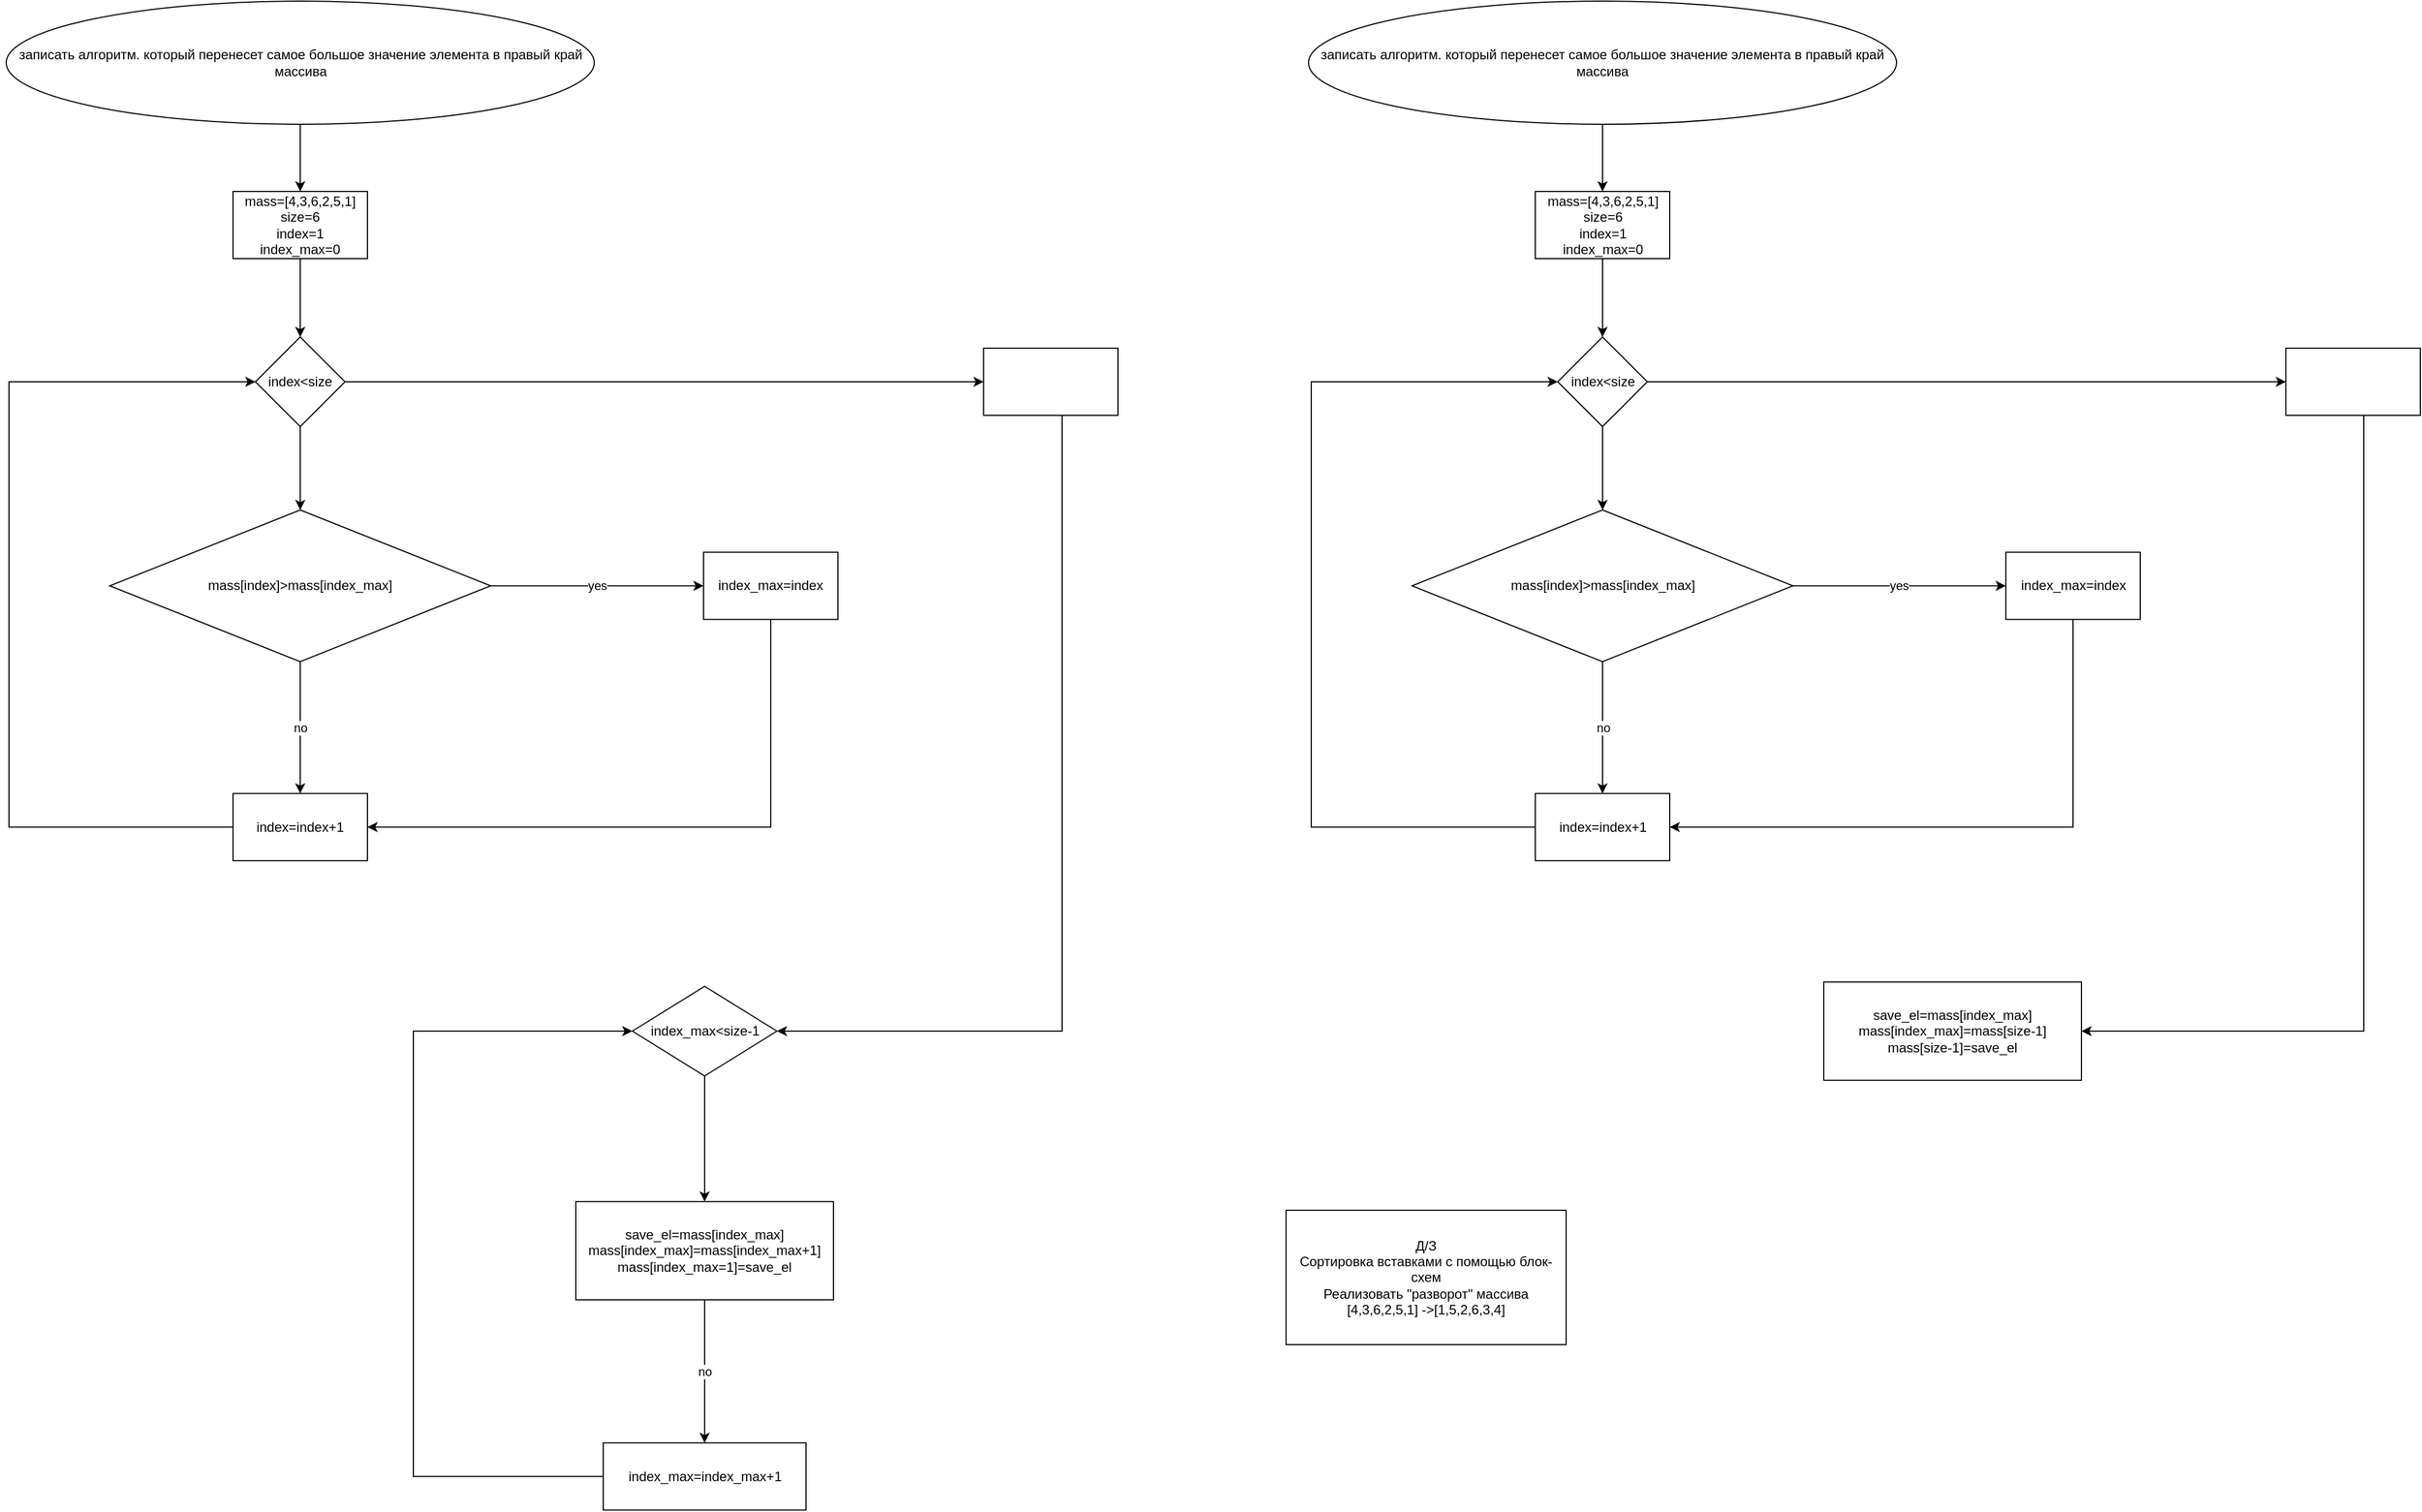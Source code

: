 <mxfile version="15.3.0" type="device"><diagram id="vUufjgDsaCX6HfYKtuJS" name="Page-1"><mxGraphModel dx="813" dy="454" grid="1" gridSize="10" guides="1" tooltips="1" connect="1" arrows="1" fold="1" page="1" pageScale="1" pageWidth="827" pageHeight="1169" math="0" shadow="0"><root><mxCell id="0"/><mxCell id="1" parent="0"/><mxCell id="dpVU3tGtfFOnB0SHXuIO-3" value="" style="edgeStyle=orthogonalEdgeStyle;rounded=0;orthogonalLoop=1;jettySize=auto;html=1;" parent="1" source="dpVU3tGtfFOnB0SHXuIO-1" target="dpVU3tGtfFOnB0SHXuIO-2" edge="1"><mxGeometry relative="1" as="geometry"/></mxCell><mxCell id="dpVU3tGtfFOnB0SHXuIO-1" value="записать алгоритм. который перенесет самое большое значение элемента в правый край массива" style="ellipse;whiteSpace=wrap;html=1;" parent="1" vertex="1"><mxGeometry x="137.5" y="50" width="525" height="110" as="geometry"/></mxCell><mxCell id="J4vPSXsUGwfcvMcJe7Ed-8" value="" style="edgeStyle=orthogonalEdgeStyle;rounded=0;orthogonalLoop=1;jettySize=auto;html=1;" edge="1" parent="1" source="dpVU3tGtfFOnB0SHXuIO-2" target="J4vPSXsUGwfcvMcJe7Ed-7"><mxGeometry relative="1" as="geometry"/></mxCell><mxCell id="dpVU3tGtfFOnB0SHXuIO-2" value="mass=[4,3,6,2,5,1]&lt;br&gt;size=6&lt;br&gt;index=1&lt;br&gt;index_max=0" style="whiteSpace=wrap;html=1;" parent="1" vertex="1"><mxGeometry x="340" y="220" width="120" height="60" as="geometry"/></mxCell><mxCell id="J4vPSXsUGwfcvMcJe7Ed-10" value="" style="edgeStyle=orthogonalEdgeStyle;rounded=0;orthogonalLoop=1;jettySize=auto;html=1;" edge="1" parent="1" source="J4vPSXsUGwfcvMcJe7Ed-7" target="J4vPSXsUGwfcvMcJe7Ed-9"><mxGeometry relative="1" as="geometry"/></mxCell><mxCell id="J4vPSXsUGwfcvMcJe7Ed-18" value="" style="edgeStyle=orthogonalEdgeStyle;rounded=0;orthogonalLoop=1;jettySize=auto;html=1;" edge="1" parent="1" source="J4vPSXsUGwfcvMcJe7Ed-7" target="J4vPSXsUGwfcvMcJe7Ed-17"><mxGeometry relative="1" as="geometry"/></mxCell><mxCell id="J4vPSXsUGwfcvMcJe7Ed-7" value="index&amp;lt;size" style="rhombus;whiteSpace=wrap;html=1;" vertex="1" parent="1"><mxGeometry x="360" y="350" width="80" height="80" as="geometry"/></mxCell><mxCell id="J4vPSXsUGwfcvMcJe7Ed-12" value="yes" style="edgeStyle=orthogonalEdgeStyle;rounded=0;orthogonalLoop=1;jettySize=auto;html=1;" edge="1" parent="1" source="J4vPSXsUGwfcvMcJe7Ed-9" target="J4vPSXsUGwfcvMcJe7Ed-11"><mxGeometry relative="1" as="geometry"/></mxCell><mxCell id="J4vPSXsUGwfcvMcJe7Ed-14" value="no" style="edgeStyle=orthogonalEdgeStyle;rounded=0;orthogonalLoop=1;jettySize=auto;html=1;" edge="1" parent="1" source="J4vPSXsUGwfcvMcJe7Ed-9" target="J4vPSXsUGwfcvMcJe7Ed-13"><mxGeometry relative="1" as="geometry"/></mxCell><mxCell id="J4vPSXsUGwfcvMcJe7Ed-9" value="mass[index]&amp;gt;mass[index_max]" style="rhombus;whiteSpace=wrap;html=1;" vertex="1" parent="1"><mxGeometry x="230" y="504.5" width="340" height="135.5" as="geometry"/></mxCell><mxCell id="J4vPSXsUGwfcvMcJe7Ed-15" style="edgeStyle=orthogonalEdgeStyle;rounded=0;orthogonalLoop=1;jettySize=auto;html=1;entryX=1;entryY=0.5;entryDx=0;entryDy=0;" edge="1" parent="1" source="J4vPSXsUGwfcvMcJe7Ed-11" target="J4vPSXsUGwfcvMcJe7Ed-13"><mxGeometry relative="1" as="geometry"><Array as="points"><mxPoint x="820" y="788"/></Array></mxGeometry></mxCell><mxCell id="J4vPSXsUGwfcvMcJe7Ed-11" value="index_max=index" style="whiteSpace=wrap;html=1;" vertex="1" parent="1"><mxGeometry x="760" y="542.25" width="120" height="60" as="geometry"/></mxCell><mxCell id="J4vPSXsUGwfcvMcJe7Ed-16" style="edgeStyle=orthogonalEdgeStyle;rounded=0;orthogonalLoop=1;jettySize=auto;html=1;entryX=0;entryY=0.5;entryDx=0;entryDy=0;" edge="1" parent="1" source="J4vPSXsUGwfcvMcJe7Ed-13" target="J4vPSXsUGwfcvMcJe7Ed-7"><mxGeometry relative="1" as="geometry"><Array as="points"><mxPoint x="140" y="788"/><mxPoint x="140" y="390"/></Array></mxGeometry></mxCell><mxCell id="J4vPSXsUGwfcvMcJe7Ed-13" value="index=index+1" style="whiteSpace=wrap;html=1;" vertex="1" parent="1"><mxGeometry x="340" y="757.75" width="120" height="60" as="geometry"/></mxCell><mxCell id="J4vPSXsUGwfcvMcJe7Ed-29" style="edgeStyle=orthogonalEdgeStyle;rounded=0;orthogonalLoop=1;jettySize=auto;html=1;entryX=1;entryY=0.5;entryDx=0;entryDy=0;" edge="1" parent="1" source="J4vPSXsUGwfcvMcJe7Ed-17" target="J4vPSXsUGwfcvMcJe7Ed-20"><mxGeometry relative="1" as="geometry"><Array as="points"><mxPoint x="1080" y="970"/></Array></mxGeometry></mxCell><mxCell id="J4vPSXsUGwfcvMcJe7Ed-17" value="" style="whiteSpace=wrap;html=1;" vertex="1" parent="1"><mxGeometry x="1010" y="360" width="120" height="60" as="geometry"/></mxCell><mxCell id="J4vPSXsUGwfcvMcJe7Ed-19" value="" style="edgeStyle=orthogonalEdgeStyle;rounded=0;orthogonalLoop=1;jettySize=auto;html=1;entryX=0.5;entryY=0;entryDx=0;entryDy=0;" edge="1" parent="1" source="J4vPSXsUGwfcvMcJe7Ed-20" target="J4vPSXsUGwfcvMcJe7Ed-28"><mxGeometry relative="1" as="geometry"><mxPoint x="761" y="1084.5" as="targetPoint"/></mxGeometry></mxCell><mxCell id="J4vPSXsUGwfcvMcJe7Ed-20" value="index_max&amp;lt;size-1" style="rhombus;whiteSpace=wrap;html=1;" vertex="1" parent="1"><mxGeometry x="696.5" y="930" width="129" height="80" as="geometry"/></mxCell><mxCell id="J4vPSXsUGwfcvMcJe7Ed-22" value="no" style="edgeStyle=orthogonalEdgeStyle;rounded=0;orthogonalLoop=1;jettySize=auto;html=1;exitX=0.5;exitY=1;exitDx=0;exitDy=0;" edge="1" parent="1" source="J4vPSXsUGwfcvMcJe7Ed-28" target="J4vPSXsUGwfcvMcJe7Ed-27"><mxGeometry relative="1" as="geometry"><mxPoint x="761" y="1220.0" as="sourcePoint"/></mxGeometry></mxCell><mxCell id="J4vPSXsUGwfcvMcJe7Ed-26" style="edgeStyle=orthogonalEdgeStyle;rounded=0;orthogonalLoop=1;jettySize=auto;html=1;entryX=0;entryY=0.5;entryDx=0;entryDy=0;" edge="1" parent="1" source="J4vPSXsUGwfcvMcJe7Ed-27" target="J4vPSXsUGwfcvMcJe7Ed-20"><mxGeometry relative="1" as="geometry"><Array as="points"><mxPoint x="501" y="1368"/><mxPoint x="501" y="970"/></Array></mxGeometry></mxCell><mxCell id="J4vPSXsUGwfcvMcJe7Ed-27" value="index_max=index_max+1" style="whiteSpace=wrap;html=1;" vertex="1" parent="1"><mxGeometry x="670.5" y="1337.75" width="181" height="60" as="geometry"/></mxCell><mxCell id="J4vPSXsUGwfcvMcJe7Ed-28" value="save_el=mass[index_max]&lt;br&gt;mass[index_max]=mass[index_max+1]&lt;br&gt;mass[index_max=1]=save_el" style="rounded=0;whiteSpace=wrap;html=1;" vertex="1" parent="1"><mxGeometry x="646" y="1122.25" width="230" height="87.75" as="geometry"/></mxCell><mxCell id="J4vPSXsUGwfcvMcJe7Ed-30" value="" style="edgeStyle=orthogonalEdgeStyle;rounded=0;orthogonalLoop=1;jettySize=auto;html=1;" edge="1" parent="1" source="J4vPSXsUGwfcvMcJe7Ed-31" target="J4vPSXsUGwfcvMcJe7Ed-33"><mxGeometry relative="1" as="geometry"/></mxCell><mxCell id="J4vPSXsUGwfcvMcJe7Ed-31" value="записать алгоритм. который перенесет самое большое значение элемента в правый край массива" style="ellipse;whiteSpace=wrap;html=1;" vertex="1" parent="1"><mxGeometry x="1300" y="50" width="525" height="110" as="geometry"/></mxCell><mxCell id="J4vPSXsUGwfcvMcJe7Ed-32" value="" style="edgeStyle=orthogonalEdgeStyle;rounded=0;orthogonalLoop=1;jettySize=auto;html=1;" edge="1" parent="1" source="J4vPSXsUGwfcvMcJe7Ed-33" target="J4vPSXsUGwfcvMcJe7Ed-36"><mxGeometry relative="1" as="geometry"/></mxCell><mxCell id="J4vPSXsUGwfcvMcJe7Ed-33" value="mass=[4,3,6,2,5,1]&lt;br&gt;size=6&lt;br&gt;index=1&lt;br&gt;index_max=0" style="whiteSpace=wrap;html=1;" vertex="1" parent="1"><mxGeometry x="1502.5" y="220" width="120" height="60" as="geometry"/></mxCell><mxCell id="J4vPSXsUGwfcvMcJe7Ed-34" value="" style="edgeStyle=orthogonalEdgeStyle;rounded=0;orthogonalLoop=1;jettySize=auto;html=1;" edge="1" parent="1" source="J4vPSXsUGwfcvMcJe7Ed-36" target="J4vPSXsUGwfcvMcJe7Ed-39"><mxGeometry relative="1" as="geometry"/></mxCell><mxCell id="J4vPSXsUGwfcvMcJe7Ed-35" value="" style="edgeStyle=orthogonalEdgeStyle;rounded=0;orthogonalLoop=1;jettySize=auto;html=1;" edge="1" parent="1" source="J4vPSXsUGwfcvMcJe7Ed-36" target="J4vPSXsUGwfcvMcJe7Ed-45"><mxGeometry relative="1" as="geometry"/></mxCell><mxCell id="J4vPSXsUGwfcvMcJe7Ed-36" value="index&amp;lt;size" style="rhombus;whiteSpace=wrap;html=1;" vertex="1" parent="1"><mxGeometry x="1522.5" y="350" width="80" height="80" as="geometry"/></mxCell><mxCell id="J4vPSXsUGwfcvMcJe7Ed-37" value="yes" style="edgeStyle=orthogonalEdgeStyle;rounded=0;orthogonalLoop=1;jettySize=auto;html=1;" edge="1" parent="1" source="J4vPSXsUGwfcvMcJe7Ed-39" target="J4vPSXsUGwfcvMcJe7Ed-41"><mxGeometry relative="1" as="geometry"/></mxCell><mxCell id="J4vPSXsUGwfcvMcJe7Ed-38" value="no" style="edgeStyle=orthogonalEdgeStyle;rounded=0;orthogonalLoop=1;jettySize=auto;html=1;" edge="1" parent="1" source="J4vPSXsUGwfcvMcJe7Ed-39" target="J4vPSXsUGwfcvMcJe7Ed-43"><mxGeometry relative="1" as="geometry"/></mxCell><mxCell id="J4vPSXsUGwfcvMcJe7Ed-39" value="mass[index]&amp;gt;mass[index_max]" style="rhombus;whiteSpace=wrap;html=1;" vertex="1" parent="1"><mxGeometry x="1392.5" y="504.5" width="340" height="135.5" as="geometry"/></mxCell><mxCell id="J4vPSXsUGwfcvMcJe7Ed-40" style="edgeStyle=orthogonalEdgeStyle;rounded=0;orthogonalLoop=1;jettySize=auto;html=1;entryX=1;entryY=0.5;entryDx=0;entryDy=0;" edge="1" parent="1" source="J4vPSXsUGwfcvMcJe7Ed-41" target="J4vPSXsUGwfcvMcJe7Ed-43"><mxGeometry relative="1" as="geometry"><Array as="points"><mxPoint x="1982.5" y="788"/></Array></mxGeometry></mxCell><mxCell id="J4vPSXsUGwfcvMcJe7Ed-41" value="index_max=index" style="whiteSpace=wrap;html=1;" vertex="1" parent="1"><mxGeometry x="1922.5" y="542.25" width="120" height="60" as="geometry"/></mxCell><mxCell id="J4vPSXsUGwfcvMcJe7Ed-42" style="edgeStyle=orthogonalEdgeStyle;rounded=0;orthogonalLoop=1;jettySize=auto;html=1;entryX=0;entryY=0.5;entryDx=0;entryDy=0;" edge="1" parent="1" source="J4vPSXsUGwfcvMcJe7Ed-43" target="J4vPSXsUGwfcvMcJe7Ed-36"><mxGeometry relative="1" as="geometry"><Array as="points"><mxPoint x="1302.5" y="788"/><mxPoint x="1302.5" y="390"/></Array></mxGeometry></mxCell><mxCell id="J4vPSXsUGwfcvMcJe7Ed-43" value="index=index+1" style="whiteSpace=wrap;html=1;" vertex="1" parent="1"><mxGeometry x="1502.5" y="757.75" width="120" height="60" as="geometry"/></mxCell><mxCell id="J4vPSXsUGwfcvMcJe7Ed-44" style="edgeStyle=orthogonalEdgeStyle;rounded=0;orthogonalLoop=1;jettySize=auto;html=1;entryX=1;entryY=0.5;entryDx=0;entryDy=0;" edge="1" parent="1" source="J4vPSXsUGwfcvMcJe7Ed-45" target="J4vPSXsUGwfcvMcJe7Ed-51"><mxGeometry relative="1" as="geometry"><Array as="points"><mxPoint x="2242" y="970"/></Array><mxPoint x="1988" y="970" as="targetPoint"/></mxGeometry></mxCell><mxCell id="J4vPSXsUGwfcvMcJe7Ed-45" value="" style="whiteSpace=wrap;html=1;" vertex="1" parent="1"><mxGeometry x="2172.5" y="360" width="120" height="60" as="geometry"/></mxCell><mxCell id="J4vPSXsUGwfcvMcJe7Ed-51" value="save_el=mass[index_max]&lt;br&gt;mass[index_max]=mass[size-1]&lt;br&gt;mass[size-1]=save_el" style="rounded=0;whiteSpace=wrap;html=1;" vertex="1" parent="1"><mxGeometry x="1760" y="926.13" width="230" height="87.75" as="geometry"/></mxCell><mxCell id="J4vPSXsUGwfcvMcJe7Ed-52" value="Д/З &lt;br&gt;Сортировка вставками с помощью блок-схем&lt;br&gt;Реализовать &quot;разворот&quot; массива [4,3,6,2,5,1] -&amp;gt;[1,5,2,6,3,4]" style="rounded=0;whiteSpace=wrap;html=1;" vertex="1" parent="1"><mxGeometry x="1280" y="1130" width="250" height="120" as="geometry"/></mxCell></root></mxGraphModel></diagram></mxfile>